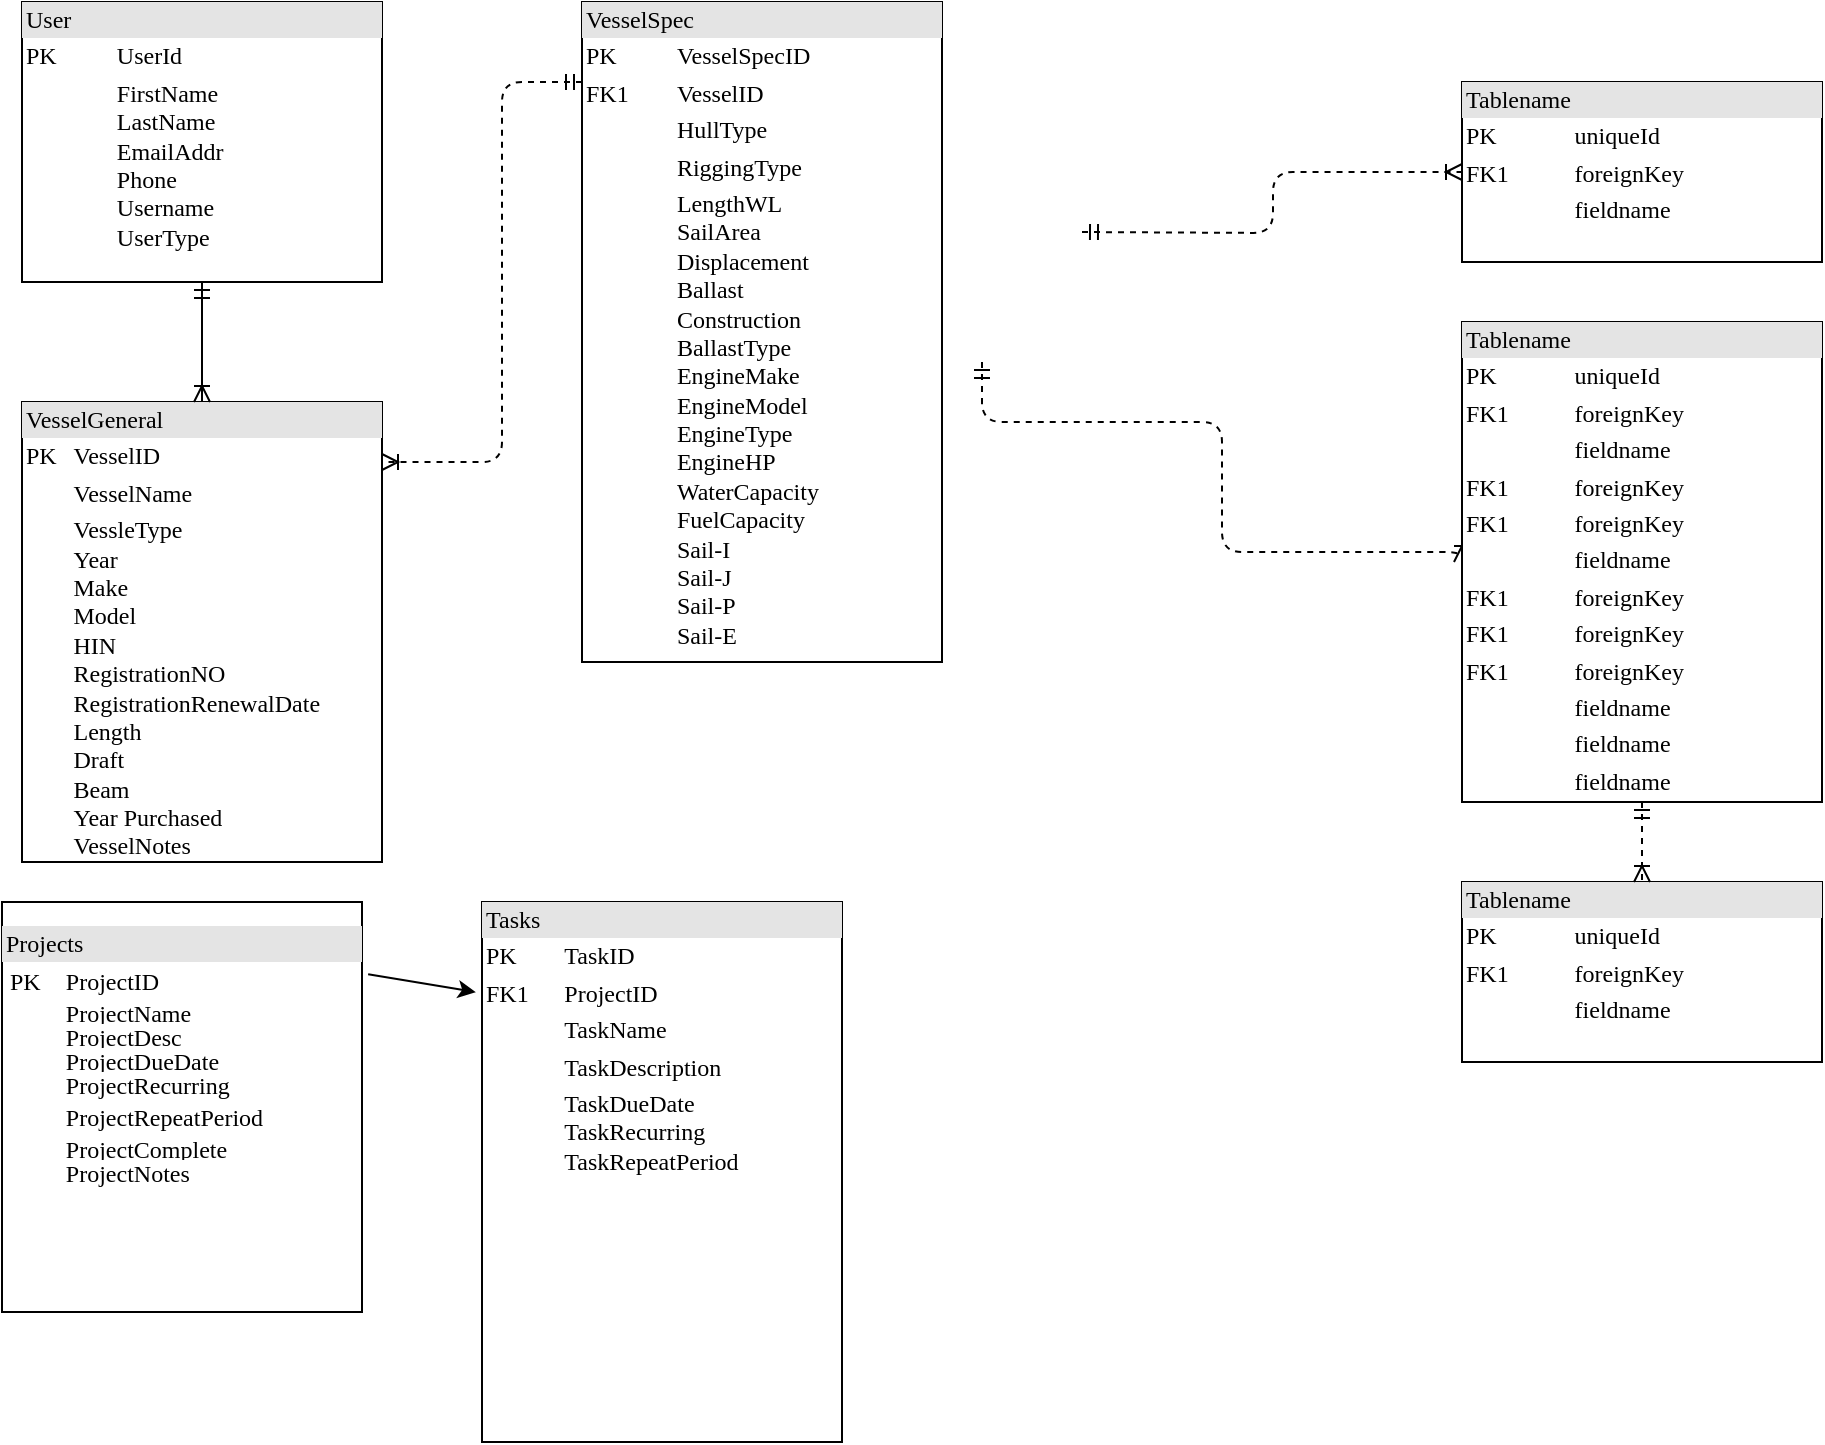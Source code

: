 <mxfile version="13.8.0" type="github">
  <diagram name="Page-1" id="2ca16b54-16f6-2749-3443-fa8db7711227">
    <mxGraphModel dx="1422" dy="800" grid="1" gridSize="10" guides="1" tooltips="1" connect="1" arrows="1" fold="1" page="1" pageScale="1" pageWidth="1100" pageHeight="850" background="#ffffff" math="0" shadow="0">
      <root>
        <mxCell id="0" />
        <mxCell id="1" parent="0" />
        <mxCell id="2ed32ef02a7f4228-1" value="&lt;div style=&quot;box-sizing: border-box ; width: 100% ; background: #e4e4e4 ; padding: 2px&quot;&gt;User&lt;/div&gt;&lt;table style=&quot;width: 100% ; font-size: 1em&quot; cellpadding=&quot;2&quot; cellspacing=&quot;0&quot;&gt;&lt;tbody&gt;&lt;tr&gt;&lt;td&gt;PK&lt;/td&gt;&lt;td&gt;UserId&lt;/td&gt;&lt;/tr&gt;&lt;tr&gt;&lt;td&gt;&lt;br&gt;&lt;/td&gt;&lt;td&gt;FirstName&lt;br&gt;LastName&lt;br&gt;EmailAddr&lt;br&gt;Phone&lt;br&gt;Username&lt;br&gt;UserType&lt;/td&gt;&lt;/tr&gt;&lt;tr&gt;&lt;td&gt;&lt;/td&gt;&lt;td&gt;&lt;br&gt;&lt;/td&gt;&lt;/tr&gt;&lt;/tbody&gt;&lt;/table&gt;" style="verticalAlign=top;align=left;overflow=fill;html=1;rounded=0;shadow=0;comic=0;labelBackgroundColor=none;strokeWidth=1;fontFamily=Verdana;fontSize=12" parent="1" vertex="1">
          <mxGeometry x="110" y="50" width="180" height="140" as="geometry" />
        </mxCell>
        <mxCell id="2ed32ef02a7f4228-19" style="edgeStyle=orthogonalEdgeStyle;html=1;dashed=1;labelBackgroundColor=none;startArrow=ERmandOne;endArrow=ERoneToMany;fontFamily=Verdana;fontSize=12;align=left;entryX=0;entryY=0.5;" parent="1" target="2ed32ef02a7f4228-10" edge="1">
          <mxGeometry relative="1" as="geometry">
            <Array as="points">
              <mxPoint x="590" y="260" />
              <mxPoint x="710" y="260" />
              <mxPoint x="710" y="325" />
            </Array>
            <mxPoint x="590" y="230" as="sourcePoint" />
          </mxGeometry>
        </mxCell>
        <mxCell id="2ed32ef02a7f4228-20" style="edgeStyle=orthogonalEdgeStyle;html=1;dashed=1;labelBackgroundColor=none;startArrow=ERmandOne;endArrow=ERoneToMany;fontFamily=Verdana;fontSize=12;align=left;" parent="1" target="2ed32ef02a7f4228-11" edge="1">
          <mxGeometry relative="1" as="geometry">
            <mxPoint x="640" y="165" as="sourcePoint" />
          </mxGeometry>
        </mxCell>
        <mxCell id="2ed32ef02a7f4228-22" style="edgeStyle=orthogonalEdgeStyle;html=1;dashed=1;labelBackgroundColor=none;startArrow=ERmandOne;endArrow=ERoneToMany;fontFamily=Verdana;fontSize=12;align=left;" parent="1" source="2ed32ef02a7f4228-8" target="2ed32ef02a7f4228-5" edge="1">
          <mxGeometry relative="1" as="geometry">
            <mxPoint x="290" y="585" as="targetPoint" />
            <Array as="points">
              <mxPoint x="350" y="90" />
              <mxPoint x="350" y="280" />
            </Array>
          </mxGeometry>
        </mxCell>
        <mxCell id="2ed32ef02a7f4228-5" value="&lt;div style=&quot;box-sizing: border-box ; width: 100% ; background: #e4e4e4 ; padding: 2px&quot;&gt;VesselGeneral&lt;/div&gt;&lt;table style=&quot;width: 100% ; font-size: 1em&quot; cellpadding=&quot;2&quot; cellspacing=&quot;0&quot;&gt;&lt;tbody&gt;&lt;tr&gt;&lt;td&gt;PK&lt;/td&gt;&lt;td&gt;VesselID&lt;/td&gt;&lt;/tr&gt;&lt;tr&gt;&lt;td&gt;&lt;br&gt;&lt;/td&gt;&lt;td&gt;VesselName&lt;/td&gt;&lt;/tr&gt;&lt;tr&gt;&lt;td&gt;&lt;/td&gt;&lt;td&gt;VessleType&lt;br&gt;Year&lt;br&gt;Make&lt;br&gt;Model&lt;br&gt;HIN&lt;br&gt;RegistrationNO&lt;br&gt;RegistrationRenewalDate&lt;br&gt;Length&lt;br&gt;Draft&lt;br&gt;Beam&lt;br&gt;Year Purchased&lt;br&gt;VesselNotes&lt;br&gt;&lt;br&gt;&lt;br&gt;&lt;br&gt;&lt;/td&gt;&lt;/tr&gt;&lt;/tbody&gt;&lt;/table&gt;" style="verticalAlign=top;align=left;overflow=fill;html=1;rounded=0;shadow=0;comic=0;labelBackgroundColor=none;strokeWidth=1;fontFamily=Verdana;fontSize=12" parent="1" vertex="1">
          <mxGeometry x="110" y="250" width="180" height="230" as="geometry" />
        </mxCell>
        <mxCell id="2ed32ef02a7f4228-6" value="&lt;p style=&quot;line-height: 120%&quot;&gt;&lt;/p&gt;&lt;div style=&quot;box-sizing: border-box ; width: 100% ; background: #e4e4e4 ; padding: 2px&quot;&gt;Projects&lt;/div&gt;&lt;table style=&quot;width: 100% ; font-size: 1em&quot; cellpadding=&quot;2&quot; cellspacing=&quot;0&quot;&gt;&lt;tbody&gt;&lt;tr&gt;&lt;td&gt;&lt;table cellpadding=&quot;2&quot; cellspacing=&quot;0&quot; style=&quot;font-size: 1em ; width: 176px&quot;&gt;&lt;tbody style=&quot;line-height: 100%&quot;&gt;&lt;tr&gt;&lt;td&gt;&lt;span style=&quot;background-color: rgb(255 , 255 , 255)&quot;&gt;PK&lt;/span&gt;&lt;/td&gt;&lt;td&gt;&lt;span style=&quot;background-color: rgb(255 , 255 , 255)&quot;&gt;ProjectID&lt;/span&gt;&lt;/td&gt;&lt;/tr&gt;&lt;tr&gt;&lt;td&gt;&lt;span style=&quot;background-color: rgb(255 , 255 , 255)&quot;&gt;&lt;br&gt;&lt;/span&gt;&lt;/td&gt;&lt;td&gt;&lt;span style=&quot;background-color: rgb(255 , 255 , 255)&quot;&gt;ProjectName&lt;br&gt;ProjectDesc&lt;br&gt;ProjectDueDate&lt;br&gt;ProjectRecurring&lt;/span&gt;&lt;/td&gt;&lt;/tr&gt;&lt;tr&gt;&lt;td&gt;&lt;/td&gt;&lt;td&gt;&lt;span style=&quot;background-color: rgb(255 , 255 , 255)&quot;&gt;ProjectRepeatPeriod&lt;/span&gt;&lt;/td&gt;&lt;/tr&gt;&lt;tr&gt;&lt;td&gt;&lt;span style=&quot;background-color: rgb(255 , 255 , 255)&quot;&gt;&lt;br&gt;&lt;/span&gt;&lt;/td&gt;&lt;td&gt;&lt;span style=&quot;background-color: rgb(255 , 255 , 255)&quot;&gt;ProjectComplete&lt;br&gt;ProjectNotes&lt;/span&gt;&lt;/td&gt;&lt;/tr&gt;&lt;/tbody&gt;&lt;/table&gt;&lt;/td&gt;&lt;td&gt;&lt;/td&gt;&lt;/tr&gt;&lt;/tbody&gt;&lt;/table&gt;&lt;p&gt;&lt;/p&gt;" style="verticalAlign=top;align=left;overflow=fill;html=1;rounded=0;shadow=0;comic=0;labelBackgroundColor=none;strokeWidth=1;fontFamily=Verdana;fontSize=12" parent="1" vertex="1">
          <mxGeometry x="100" y="500" width="180" height="205" as="geometry" />
        </mxCell>
        <mxCell id="2ed32ef02a7f4228-7" value="&lt;div style=&quot;box-sizing: border-box ; width: 100% ; background: #e4e4e4 ; padding: 2px&quot;&gt;Tasks&lt;/div&gt;&lt;table style=&quot;width: 100% ; font-size: 1em&quot; cellpadding=&quot;2&quot; cellspacing=&quot;0&quot;&gt;&lt;tbody&gt;&lt;tr&gt;&lt;td&gt;PK&lt;/td&gt;&lt;td&gt;TaskID&lt;/td&gt;&lt;/tr&gt;&lt;tr&gt;&lt;td&gt;FK1&lt;/td&gt;&lt;td&gt;ProjectID&lt;/td&gt;&lt;/tr&gt;&lt;tr&gt;&lt;td&gt;&lt;/td&gt;&lt;td&gt;TaskName&lt;/td&gt;&lt;/tr&gt;&lt;tr&gt;&lt;td&gt;&lt;br&gt;&lt;/td&gt;&lt;td&gt;TaskDescription&lt;br&gt;&lt;/td&gt;&lt;/tr&gt;&lt;tr&gt;&lt;td&gt;&lt;br&gt;&lt;/td&gt;&lt;td&gt;TaskDueDate&lt;br&gt;TaskRecurring&lt;br&gt;TaskRepeatPeriod&lt;br&gt;&lt;br&gt;&lt;/td&gt;&lt;/tr&gt;&lt;/tbody&gt;&lt;/table&gt;" style="verticalAlign=top;align=left;overflow=fill;html=1;rounded=0;shadow=0;comic=0;labelBackgroundColor=none;strokeWidth=1;fontFamily=Verdana;fontSize=12" parent="1" vertex="1">
          <mxGeometry x="340" y="500" width="180" height="270" as="geometry" />
        </mxCell>
        <mxCell id="2ed32ef02a7f4228-8" value="&lt;div style=&quot;box-sizing: border-box ; width: 100% ; background: #e4e4e4 ; padding: 2px&quot;&gt;VesselSpec&lt;/div&gt;&lt;table style=&quot;width: 100% ; font-size: 1em&quot; cellpadding=&quot;2&quot; cellspacing=&quot;0&quot;&gt;&lt;tbody&gt;&lt;tr&gt;&lt;td&gt;PK&lt;/td&gt;&lt;td&gt;VesselSpecID&lt;/td&gt;&lt;/tr&gt;&lt;tr&gt;&lt;td&gt;FK1&lt;/td&gt;&lt;td&gt;VesselID&lt;/td&gt;&lt;/tr&gt;&lt;tr&gt;&lt;td&gt;&lt;/td&gt;&lt;td&gt;HullType&lt;/td&gt;&lt;/tr&gt;&lt;tr&gt;&lt;td&gt;&lt;br&gt;&lt;/td&gt;&lt;td&gt;RiggingType&lt;/td&gt;&lt;/tr&gt;&lt;tr&gt;&lt;td&gt;&lt;/td&gt;&lt;td&gt;LengthWL&lt;br&gt;SailArea&lt;br&gt;Displacement&lt;br&gt;Ballast&lt;br&gt;Construction&lt;br&gt;BallastType&lt;br&gt;EngineMake&lt;br&gt;EngineModel&lt;br&gt;EngineType&lt;br&gt;EngineHP&lt;br&gt;WaterCapacity&lt;br&gt;FuelCapacity&lt;br&gt;Sail-I&lt;br&gt;Sail-J&lt;br&gt;Sail-P&lt;br&gt;Sail-E&lt;/td&gt;&lt;/tr&gt;&lt;/tbody&gt;&lt;/table&gt;" style="verticalAlign=top;align=left;overflow=fill;html=1;rounded=0;shadow=0;comic=0;labelBackgroundColor=none;strokeWidth=1;fontFamily=Verdana;fontSize=12" parent="1" vertex="1">
          <mxGeometry x="390" y="50" width="180" height="330" as="geometry" />
        </mxCell>
        <mxCell id="2ed32ef02a7f4228-9" value="&lt;div style=&quot;box-sizing:border-box;width:100%;background:#e4e4e4;padding:2px;&quot;&gt;Tablename&lt;/div&gt;&lt;table style=&quot;width:100%;font-size:1em;&quot; cellpadding=&quot;2&quot; cellspacing=&quot;0&quot;&gt;&lt;tr&gt;&lt;td&gt;PK&lt;/td&gt;&lt;td&gt;uniqueId&lt;/td&gt;&lt;/tr&gt;&lt;tr&gt;&lt;td&gt;FK1&lt;/td&gt;&lt;td&gt;foreignKey&lt;/td&gt;&lt;/tr&gt;&lt;tr&gt;&lt;td&gt;&lt;/td&gt;&lt;td&gt;fieldname&lt;/td&gt;&lt;/tr&gt;&lt;/table&gt;" style="verticalAlign=top;align=left;overflow=fill;html=1;rounded=0;shadow=0;comic=0;labelBackgroundColor=none;strokeWidth=1;fontFamily=Verdana;fontSize=12" parent="1" vertex="1">
          <mxGeometry x="830" y="490" width="180" height="90" as="geometry" />
        </mxCell>
        <mxCell id="2ed32ef02a7f4228-21" style="edgeStyle=orthogonalEdgeStyle;html=1;entryX=0.5;entryY=0;dashed=1;labelBackgroundColor=none;startArrow=ERmandOne;endArrow=ERoneToMany;fontFamily=Verdana;fontSize=12;align=left;" parent="1" source="2ed32ef02a7f4228-10" target="2ed32ef02a7f4228-9" edge="1">
          <mxGeometry relative="1" as="geometry" />
        </mxCell>
        <mxCell id="2ed32ef02a7f4228-10" value="&lt;div style=&quot;box-sizing: border-box ; width: 100% ; background: #e4e4e4 ; padding: 2px&quot;&gt;Tablename&lt;/div&gt;&lt;table style=&quot;width: 100% ; font-size: 1em&quot; cellpadding=&quot;2&quot; cellspacing=&quot;0&quot;&gt;&lt;tbody&gt;&lt;tr&gt;&lt;td&gt;PK&lt;/td&gt;&lt;td&gt;uniqueId&lt;/td&gt;&lt;/tr&gt;&lt;tr&gt;&lt;td&gt;FK1&lt;/td&gt;&lt;td&gt;foreignKey&lt;/td&gt;&lt;/tr&gt;&lt;tr&gt;&lt;td&gt;&lt;/td&gt;&lt;td&gt;fieldname&lt;/td&gt;&lt;/tr&gt;&lt;tr&gt;&lt;td&gt;FK1&lt;br&gt;&lt;/td&gt;&lt;td&gt;foreignKey&lt;br&gt;&lt;/td&gt;&lt;/tr&gt;&lt;tr&gt;&lt;td&gt;FK1&lt;br&gt;&lt;/td&gt;&lt;td&gt;foreignKey&lt;br&gt;&lt;/td&gt;&lt;/tr&gt;&lt;tr&gt;&lt;td&gt;&lt;br&gt;&lt;/td&gt;&lt;td&gt;fieldname&lt;br&gt;&lt;/td&gt;&lt;/tr&gt;&lt;tr&gt;&lt;td&gt;FK1&lt;br&gt;&lt;/td&gt;&lt;td&gt;foreignKey&lt;br&gt;&lt;/td&gt;&lt;/tr&gt;&lt;tr&gt;&lt;td&gt;FK1&lt;br&gt;&lt;/td&gt;&lt;td&gt;foreignKey&lt;br&gt;&lt;/td&gt;&lt;/tr&gt;&lt;tr&gt;&lt;td&gt;FK1&lt;br&gt;&lt;/td&gt;&lt;td&gt;foreignKey&lt;br&gt;&lt;/td&gt;&lt;/tr&gt;&lt;tr&gt;&lt;td&gt;&lt;br&gt;&lt;/td&gt;&lt;td&gt;fieldname&lt;br&gt;&lt;/td&gt;&lt;/tr&gt;&lt;tr&gt;&lt;td&gt;&lt;br&gt;&lt;/td&gt;&lt;td&gt;fieldname&lt;br&gt;&lt;/td&gt;&lt;/tr&gt;&lt;tr&gt;&lt;td&gt;&lt;br&gt;&lt;/td&gt;&lt;td&gt;fieldname&lt;br&gt;&lt;/td&gt;&lt;/tr&gt;&lt;/tbody&gt;&lt;/table&gt;" style="verticalAlign=top;align=left;overflow=fill;html=1;rounded=0;shadow=0;comic=0;labelBackgroundColor=none;strokeWidth=1;fontFamily=Verdana;fontSize=12" parent="1" vertex="1">
          <mxGeometry x="830" y="210" width="180" height="240" as="geometry" />
        </mxCell>
        <mxCell id="2ed32ef02a7f4228-11" value="&lt;div style=&quot;box-sizing:border-box;width:100%;background:#e4e4e4;padding:2px;&quot;&gt;Tablename&lt;/div&gt;&lt;table style=&quot;width:100%;font-size:1em;&quot; cellpadding=&quot;2&quot; cellspacing=&quot;0&quot;&gt;&lt;tr&gt;&lt;td&gt;PK&lt;/td&gt;&lt;td&gt;uniqueId&lt;/td&gt;&lt;/tr&gt;&lt;tr&gt;&lt;td&gt;FK1&lt;/td&gt;&lt;td&gt;foreignKey&lt;/td&gt;&lt;/tr&gt;&lt;tr&gt;&lt;td&gt;&lt;/td&gt;&lt;td&gt;fieldname&lt;/td&gt;&lt;/tr&gt;&lt;/table&gt;" style="verticalAlign=top;align=left;overflow=fill;html=1;rounded=0;shadow=0;comic=0;labelBackgroundColor=none;strokeWidth=1;fontFamily=Verdana;fontSize=12" parent="1" vertex="1">
          <mxGeometry x="830" y="90" width="180" height="90" as="geometry" />
        </mxCell>
        <mxCell id="2ed32ef02a7f4228-13" value="" style="edgeStyle=orthogonalEdgeStyle;html=1;endArrow=ERoneToMany;startArrow=ERmandOne;labelBackgroundColor=none;fontFamily=Verdana;fontSize=12;align=left;exitX=0.5;exitY=1;entryX=0.5;entryY=0;" parent="1" source="2ed32ef02a7f4228-1" target="2ed32ef02a7f4228-5" edge="1">
          <mxGeometry width="100" height="100" relative="1" as="geometry">
            <mxPoint x="350" y="370" as="sourcePoint" />
            <mxPoint x="450" y="270" as="targetPoint" />
          </mxGeometry>
        </mxCell>
        <mxCell id="KJobEhFZfpMi85MwYcCg-1" value="" style="endArrow=classic;html=1;entryX=-0.017;entryY=0.167;entryDx=0;entryDy=0;entryPerimeter=0;exitX=1.017;exitY=0.176;exitDx=0;exitDy=0;exitPerimeter=0;" edge="1" parent="1" source="2ed32ef02a7f4228-6" target="2ed32ef02a7f4228-7">
          <mxGeometry width="50" height="50" relative="1" as="geometry">
            <mxPoint x="250" y="820" as="sourcePoint" />
            <mxPoint x="300" y="770" as="targetPoint" />
          </mxGeometry>
        </mxCell>
      </root>
    </mxGraphModel>
  </diagram>
</mxfile>
